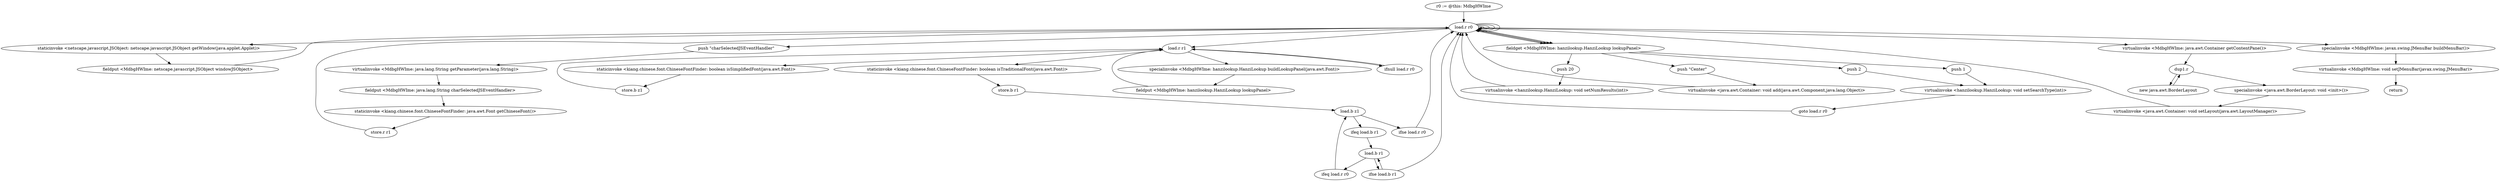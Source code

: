 digraph "" {
    "r0 := @this: MdbgHWIme"
    "load.r r0"
    "r0 := @this: MdbgHWIme"->"load.r r0";
    "load.r r0"->"load.r r0";
    "staticinvoke <netscape.javascript.JSObject: netscape.javascript.JSObject getWindow(java.applet.Applet)>"
    "load.r r0"->"staticinvoke <netscape.javascript.JSObject: netscape.javascript.JSObject getWindow(java.applet.Applet)>";
    "fieldput <MdbgHWIme: netscape.javascript.JSObject windowJSObject>"
    "staticinvoke <netscape.javascript.JSObject: netscape.javascript.JSObject getWindow(java.applet.Applet)>"->"fieldput <MdbgHWIme: netscape.javascript.JSObject windowJSObject>";
    "fieldput <MdbgHWIme: netscape.javascript.JSObject windowJSObject>"->"load.r r0";
    "load.r r0"->"load.r r0";
    "push \"charSelectedJSEventHandler\""
    "load.r r0"->"push \"charSelectedJSEventHandler\"";
    "virtualinvoke <MdbgHWIme: java.lang.String getParameter(java.lang.String)>"
    "push \"charSelectedJSEventHandler\""->"virtualinvoke <MdbgHWIme: java.lang.String getParameter(java.lang.String)>";
    "fieldput <MdbgHWIme: java.lang.String charSelectedJSEventHandler>"
    "virtualinvoke <MdbgHWIme: java.lang.String getParameter(java.lang.String)>"->"fieldput <MdbgHWIme: java.lang.String charSelectedJSEventHandler>";
    "staticinvoke <kiang.chinese.font.ChineseFontFinder: java.awt.Font getChineseFont()>"
    "fieldput <MdbgHWIme: java.lang.String charSelectedJSEventHandler>"->"staticinvoke <kiang.chinese.font.ChineseFontFinder: java.awt.Font getChineseFont()>";
    "store.r r1"
    "staticinvoke <kiang.chinese.font.ChineseFontFinder: java.awt.Font getChineseFont()>"->"store.r r1";
    "store.r r1"->"load.r r0";
    "load.r r0"->"load.r r0";
    "load.r r1"
    "load.r r0"->"load.r r1";
    "specialinvoke <MdbgHWIme: hanzilookup.HanziLookup buildLookupPanel(java.awt.Font)>"
    "load.r r1"->"specialinvoke <MdbgHWIme: hanzilookup.HanziLookup buildLookupPanel(java.awt.Font)>";
    "fieldput <MdbgHWIme: hanzilookup.HanziLookup lookupPanel>"
    "specialinvoke <MdbgHWIme: hanzilookup.HanziLookup buildLookupPanel(java.awt.Font)>"->"fieldput <MdbgHWIme: hanzilookup.HanziLookup lookupPanel>";
    "fieldput <MdbgHWIme: hanzilookup.HanziLookup lookupPanel>"->"load.r r1";
    "ifnull load.r r0"
    "load.r r1"->"ifnull load.r r0";
    "ifnull load.r r0"->"load.r r1";
    "staticinvoke <kiang.chinese.font.ChineseFontFinder: boolean isSimplifiedFont(java.awt.Font)>"
    "load.r r1"->"staticinvoke <kiang.chinese.font.ChineseFontFinder: boolean isSimplifiedFont(java.awt.Font)>";
    "store.b z1"
    "staticinvoke <kiang.chinese.font.ChineseFontFinder: boolean isSimplifiedFont(java.awt.Font)>"->"store.b z1";
    "store.b z1"->"load.r r1";
    "staticinvoke <kiang.chinese.font.ChineseFontFinder: boolean isTraditionalFont(java.awt.Font)>"
    "load.r r1"->"staticinvoke <kiang.chinese.font.ChineseFontFinder: boolean isTraditionalFont(java.awt.Font)>";
    "store.b r1"
    "staticinvoke <kiang.chinese.font.ChineseFontFinder: boolean isTraditionalFont(java.awt.Font)>"->"store.b r1";
    "load.b z1"
    "store.b r1"->"load.b z1";
    "ifeq load.b r1"
    "load.b z1"->"ifeq load.b r1";
    "load.b r1"
    "ifeq load.b r1"->"load.b r1";
    "ifne load.b r1"
    "load.b r1"->"ifne load.b r1";
    "ifne load.b r1"->"load.r r0";
    "fieldget <MdbgHWIme: hanzilookup.HanziLookup lookupPanel>"
    "load.r r0"->"fieldget <MdbgHWIme: hanzilookup.HanziLookup lookupPanel>";
    "push 1"
    "fieldget <MdbgHWIme: hanzilookup.HanziLookup lookupPanel>"->"push 1";
    "virtualinvoke <hanzilookup.HanziLookup: void setSearchType(int)>"
    "push 1"->"virtualinvoke <hanzilookup.HanziLookup: void setSearchType(int)>";
    "goto load.r r0"
    "virtualinvoke <hanzilookup.HanziLookup: void setSearchType(int)>"->"goto load.r r0";
    "goto load.r r0"->"load.r r0";
    "load.r r0"->"fieldget <MdbgHWIme: hanzilookup.HanziLookup lookupPanel>";
    "push 20"
    "fieldget <MdbgHWIme: hanzilookup.HanziLookup lookupPanel>"->"push 20";
    "virtualinvoke <hanzilookup.HanziLookup: void setNumResults(int)>"
    "push 20"->"virtualinvoke <hanzilookup.HanziLookup: void setNumResults(int)>";
    "virtualinvoke <hanzilookup.HanziLookup: void setNumResults(int)>"->"load.r r0";
    "virtualinvoke <MdbgHWIme: java.awt.Container getContentPane()>"
    "load.r r0"->"virtualinvoke <MdbgHWIme: java.awt.Container getContentPane()>";
    "dup1.r"
    "virtualinvoke <MdbgHWIme: java.awt.Container getContentPane()>"->"dup1.r";
    "new java.awt.BorderLayout"
    "dup1.r"->"new java.awt.BorderLayout";
    "new java.awt.BorderLayout"->"dup1.r";
    "specialinvoke <java.awt.BorderLayout: void <init>()>"
    "dup1.r"->"specialinvoke <java.awt.BorderLayout: void <init>()>";
    "virtualinvoke <java.awt.Container: void setLayout(java.awt.LayoutManager)>"
    "specialinvoke <java.awt.BorderLayout: void <init>()>"->"virtualinvoke <java.awt.Container: void setLayout(java.awt.LayoutManager)>";
    "virtualinvoke <java.awt.Container: void setLayout(java.awt.LayoutManager)>"->"load.r r0";
    "load.r r0"->"fieldget <MdbgHWIme: hanzilookup.HanziLookup lookupPanel>";
    "push \"Center\""
    "fieldget <MdbgHWIme: hanzilookup.HanziLookup lookupPanel>"->"push \"Center\"";
    "virtualinvoke <java.awt.Container: void add(java.awt.Component,java.lang.Object)>"
    "push \"Center\""->"virtualinvoke <java.awt.Container: void add(java.awt.Component,java.lang.Object)>";
    "virtualinvoke <java.awt.Container: void add(java.awt.Component,java.lang.Object)>"->"load.r r0";
    "load.r r0"->"load.r r0";
    "specialinvoke <MdbgHWIme: javax.swing.JMenuBar buildMenuBar()>"
    "load.r r0"->"specialinvoke <MdbgHWIme: javax.swing.JMenuBar buildMenuBar()>";
    "virtualinvoke <MdbgHWIme: void setJMenuBar(javax.swing.JMenuBar)>"
    "specialinvoke <MdbgHWIme: javax.swing.JMenuBar buildMenuBar()>"->"virtualinvoke <MdbgHWIme: void setJMenuBar(javax.swing.JMenuBar)>";
    "return"
    "virtualinvoke <MdbgHWIme: void setJMenuBar(javax.swing.JMenuBar)>"->"return";
    "ifne load.b r1"->"load.b r1";
    "ifeq load.r r0"
    "load.b r1"->"ifeq load.r r0";
    "ifeq load.r r0"->"load.b z1";
    "ifne load.r r0"
    "load.b z1"->"ifne load.r r0";
    "ifne load.r r0"->"load.r r0";
    "load.r r0"->"fieldget <MdbgHWIme: hanzilookup.HanziLookup lookupPanel>";
    "push 2"
    "fieldget <MdbgHWIme: hanzilookup.HanziLookup lookupPanel>"->"push 2";
    "push 2"->"virtualinvoke <hanzilookup.HanziLookup: void setSearchType(int)>";
}
